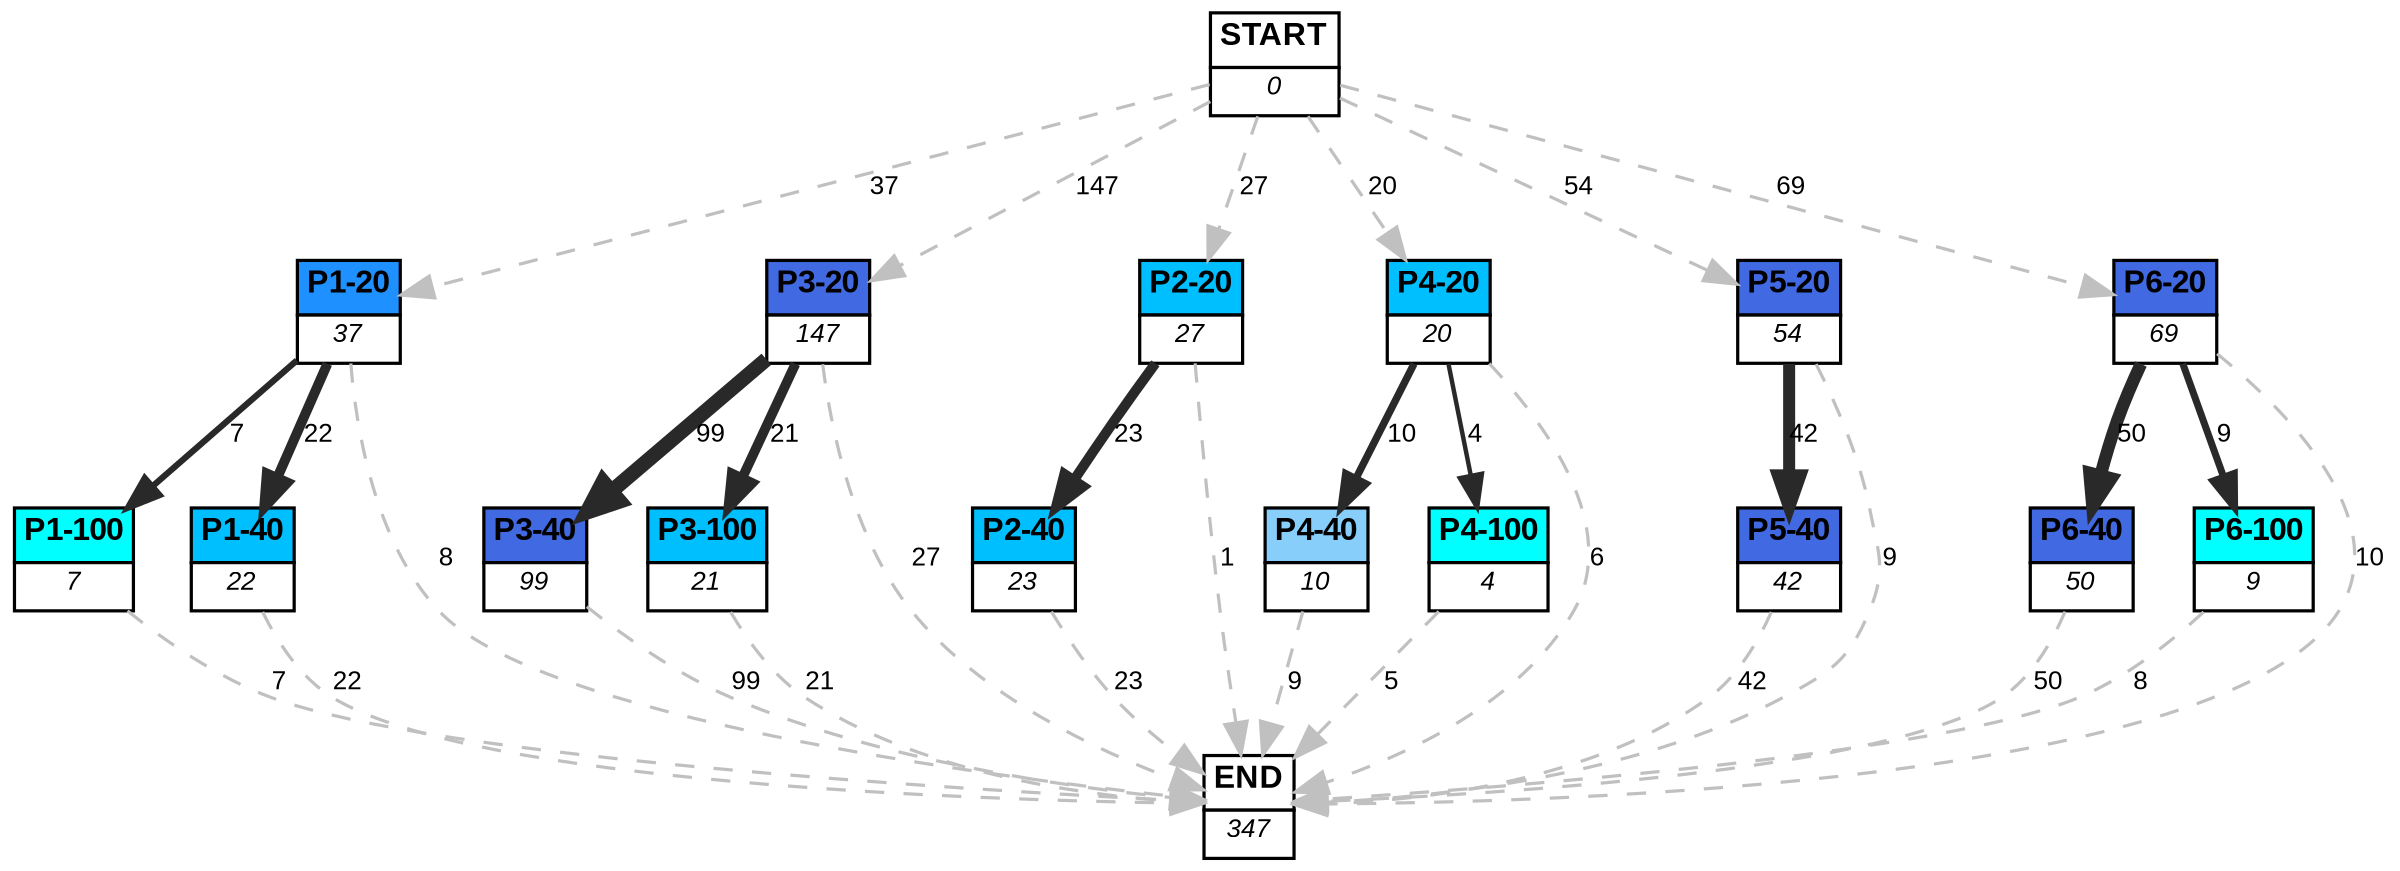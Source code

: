 digraph graphname {
	dpi = 150
	size="16,11!";
	margin = 0;
"P1-20" [shape=plain, label=<<table border="0" cellborder="1" cellspacing="0"><tr><td bgcolor="dodgerblue"><FONT face="Arial" POINT-SIZE="10"><b>P1-20</b></FONT></td></tr><tr><td bgcolor="white"><FONT face="Arial" POINT-SIZE="8"><i>37</i></FONT></td></tr></table>>]
"P1-100" [shape=plain, label=<<table border="0" cellborder="1" cellspacing="0"><tr><td bgcolor="aqua"><FONT face="Arial" POINT-SIZE="10"><b>P1-100</b></FONT></td></tr><tr><td bgcolor="white"><FONT face="Arial" POINT-SIZE="8"><i>7</i></FONT></td></tr></table>>]
"P1-40" [shape=plain, label=<<table border="0" cellborder="1" cellspacing="0"><tr><td bgcolor="deepskyblue"><FONT face="Arial" POINT-SIZE="10"><b>P1-40</b></FONT></td></tr><tr><td bgcolor="white"><FONT face="Arial" POINT-SIZE="8"><i>22</i></FONT></td></tr></table>>]
"P3-20" [shape=plain, label=<<table border="0" cellborder="1" cellspacing="0"><tr><td bgcolor="royalblue"><FONT face="Arial" POINT-SIZE="10"><b>P3-20</b></FONT></td></tr><tr><td bgcolor="white"><FONT face="Arial" POINT-SIZE="8"><i>147</i></FONT></td></tr></table>>]
"P3-40" [shape=plain, label=<<table border="0" cellborder="1" cellspacing="0"><tr><td bgcolor="royalblue"><FONT face="Arial" POINT-SIZE="10"><b>P3-40</b></FONT></td></tr><tr><td bgcolor="white"><FONT face="Arial" POINT-SIZE="8"><i>99</i></FONT></td></tr></table>>]
"P2-20" [shape=plain, label=<<table border="0" cellborder="1" cellspacing="0"><tr><td bgcolor="deepskyblue"><FONT face="Arial" POINT-SIZE="10"><b>P2-20</b></FONT></td></tr><tr><td bgcolor="white"><FONT face="Arial" POINT-SIZE="8"><i>27</i></FONT></td></tr></table>>]
"P2-40" [shape=plain, label=<<table border="0" cellborder="1" cellspacing="0"><tr><td bgcolor="deepskyblue"><FONT face="Arial" POINT-SIZE="10"><b>P2-40</b></FONT></td></tr><tr><td bgcolor="white"><FONT face="Arial" POINT-SIZE="8"><i>23</i></FONT></td></tr></table>>]
"P4-20" [shape=plain, label=<<table border="0" cellborder="1" cellspacing="0"><tr><td bgcolor="deepskyblue"><FONT face="Arial" POINT-SIZE="10"><b>P4-20</b></FONT></td></tr><tr><td bgcolor="white"><FONT face="Arial" POINT-SIZE="8"><i>20</i></FONT></td></tr></table>>]
"P4-40" [shape=plain, label=<<table border="0" cellborder="1" cellspacing="0"><tr><td bgcolor="lightskyblue"><FONT face="Arial" POINT-SIZE="10"><b>P4-40</b></FONT></td></tr><tr><td bgcolor="white"><FONT face="Arial" POINT-SIZE="8"><i>10</i></FONT></td></tr></table>>]
"P3-100" [shape=plain, label=<<table border="0" cellborder="1" cellspacing="0"><tr><td bgcolor="deepskyblue"><FONT face="Arial" POINT-SIZE="10"><b>P3-100</b></FONT></td></tr><tr><td bgcolor="white"><FONT face="Arial" POINT-SIZE="8"><i>21</i></FONT></td></tr></table>>]
"P4-100" [shape=plain, label=<<table border="0" cellborder="1" cellspacing="0"><tr><td bgcolor="aqua"><FONT face="Arial" POINT-SIZE="10"><b>P4-100</b></FONT></td></tr><tr><td bgcolor="white"><FONT face="Arial" POINT-SIZE="8"><i>4</i></FONT></td></tr></table>>]
"P5-20" [shape=plain, label=<<table border="0" cellborder="1" cellspacing="0"><tr><td bgcolor="royalblue"><FONT face="Arial" POINT-SIZE="10"><b>P5-20</b></FONT></td></tr><tr><td bgcolor="white"><FONT face="Arial" POINT-SIZE="8"><i>54</i></FONT></td></tr></table>>]
"P5-40" [shape=plain, label=<<table border="0" cellborder="1" cellspacing="0"><tr><td bgcolor="royalblue"><FONT face="Arial" POINT-SIZE="10"><b>P5-40</b></FONT></td></tr><tr><td bgcolor="white"><FONT face="Arial" POINT-SIZE="8"><i>42</i></FONT></td></tr></table>>]
"P6-20" [shape=plain, label=<<table border="0" cellborder="1" cellspacing="0"><tr><td bgcolor="royalblue"><FONT face="Arial" POINT-SIZE="10"><b>P6-20</b></FONT></td></tr><tr><td bgcolor="white"><FONT face="Arial" POINT-SIZE="8"><i>69</i></FONT></td></tr></table>>]
"P6-40" [shape=plain, label=<<table border="0" cellborder="1" cellspacing="0"><tr><td bgcolor="royalblue"><FONT face="Arial" POINT-SIZE="10"><b>P6-40</b></FONT></td></tr><tr><td bgcolor="white"><FONT face="Arial" POINT-SIZE="8"><i>50</i></FONT></td></tr></table>>]
"P6-100" [shape=plain, label=<<table border="0" cellborder="1" cellspacing="0"><tr><td bgcolor="aqua"><FONT face="Arial" POINT-SIZE="10"><b>P6-100</b></FONT></td></tr><tr><td bgcolor="white"><FONT face="Arial" POINT-SIZE="8"><i>9</i></FONT></td></tr></table>>]
"START" [shape=plain, label=<<table border="0" cellborder="1" cellspacing="0"><tr><td bgcolor="white"><FONT face="Arial" POINT-SIZE="10"><b>START</b></FONT></td></tr><tr><td bgcolor="white"><FONT face="Arial" POINT-SIZE="8"><i>0</i></FONT></td></tr></table>>]
"END" [shape=plain, label=<<table border="0" cellborder="1" cellspacing="0"><tr><td bgcolor="white"><FONT face="Arial" POINT-SIZE="10"><b>END</b></FONT></td></tr><tr><td bgcolor="white"><FONT face="Arial" POINT-SIZE="8"><i>347</i></FONT></td></tr></table>>]
"P1-20" -> "P1-100" [ color=grey16 penwidth = "1.9459101490553132"label ="7" labelfloat=false fontname="Arial" fontsize=8]
"P1-20" -> "P1-40" [ color=grey16 penwidth = "3.091042453358316"label ="22" labelfloat=false fontname="Arial" fontsize=8]
"P1-20" -> "END" [ style = dashed color=grey label ="8" labelfloat=false fontname="Arial" fontsize=8]
"P1-100" -> "END" [ style = dashed color=grey label ="7" labelfloat=false fontname="Arial" fontsize=8]
"P1-40" -> "END" [ style = dashed color=grey label ="22" labelfloat=false fontname="Arial" fontsize=8]
"P3-20" -> "P3-40" [ color=grey16 penwidth = "4.59511985013459"label ="99" labelfloat=false fontname="Arial" fontsize=8]
"P3-20" -> "P3-100" [ color=grey16 penwidth = "3.044522437723423"label ="21" labelfloat=false fontname="Arial" fontsize=8]
"P3-20" -> "END" [ style = dashed color=grey label ="27" labelfloat=false fontname="Arial" fontsize=8]
"P3-40" -> "END" [ style = dashed color=grey label ="99" labelfloat=false fontname="Arial" fontsize=8]
"P2-20" -> "P2-40" [ color=grey16 penwidth = "3.1354942159291497"label ="23" labelfloat=false fontname="Arial" fontsize=8]
"P2-20" -> "END" [ style = dashed color=grey label ="1" labelfloat=false fontname="Arial" fontsize=8]
"P2-40" -> "END" [ style = dashed color=grey label ="23" labelfloat=false fontname="Arial" fontsize=8]
"P4-20" -> "P4-40" [ color=grey16 penwidth = "2.302585092994046"label ="10" labelfloat=false fontname="Arial" fontsize=8]
"P4-20" -> "P4-100" [ color=grey16 penwidth = "1.3862943611198906"label ="4" labelfloat=false fontname="Arial" fontsize=8]
"P4-20" -> "END" [ style = dashed color=grey label ="6" labelfloat=false fontname="Arial" fontsize=8]
"P4-40" -> "END" [ style = dashed color=grey label ="9" labelfloat=false fontname="Arial" fontsize=8]
"P3-100" -> "END" [ style = dashed color=grey label ="21" labelfloat=false fontname="Arial" fontsize=8]
"P4-100" -> "END" [ style = dashed color=grey label ="5" labelfloat=false fontname="Arial" fontsize=8]
"P5-20" -> "P5-40" [ color=grey16 penwidth = "3.7376696182833684"label ="42" labelfloat=false fontname="Arial" fontsize=8]
"P5-20" -> "END" [ style = dashed color=grey label ="9" labelfloat=false fontname="Arial" fontsize=8]
"P5-40" -> "END" [ style = dashed color=grey label ="42" labelfloat=false fontname="Arial" fontsize=8]
"P6-20" -> "P6-40" [ color=grey16 penwidth = "3.912023005428146"label ="50" labelfloat=false fontname="Arial" fontsize=8]
"P6-20" -> "P6-100" [ color=grey16 penwidth = "2.1972245773362196"label ="9" labelfloat=false fontname="Arial" fontsize=8]
"P6-20" -> "END" [ style = dashed color=grey label ="10" labelfloat=false fontname="Arial" fontsize=8]
"P6-40" -> "END" [ style = dashed color=grey label ="50" labelfloat=false fontname="Arial" fontsize=8]
"P6-100" -> "END" [ style = dashed color=grey label ="8" labelfloat=false fontname="Arial" fontsize=8]
"START" -> "P1-20" [ style = dashed color=grey label ="37" labelfloat=false fontname="Arial" fontsize=8]
"START" -> "P3-20" [ style = dashed color=grey label ="147" labelfloat=false fontname="Arial" fontsize=8]
"START" -> "P2-20" [ style = dashed color=grey label ="27" labelfloat=false fontname="Arial" fontsize=8]
"START" -> "P4-20" [ style = dashed color=grey label ="20" labelfloat=false fontname="Arial" fontsize=8]
"START" -> "P5-20" [ style = dashed color=grey label ="54" labelfloat=false fontname="Arial" fontsize=8]
"START" -> "P6-20" [ style = dashed color=grey label ="69" labelfloat=false fontname="Arial" fontsize=8]
}